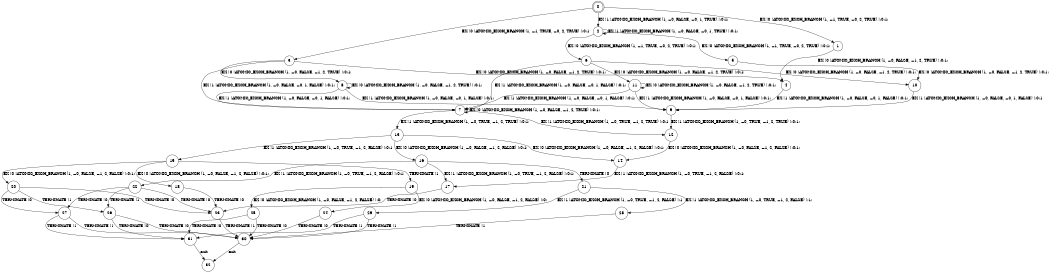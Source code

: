 digraph BCG {
size = "7, 10.5";
center = TRUE;
node [shape = circle];
0 [peripheries = 2];
0 -> 1 [label = "EX !0 !ATOMIC_EXCH_BRANCH (1, +1, TRUE, +0, 2, TRUE) !:0:1:"];
0 -> 2 [label = "EX !1 !ATOMIC_EXCH_BRANCH (1, +0, FALSE, +0, 1, TRUE) !:0:1:"];
0 -> 3 [label = "EX !0 !ATOMIC_EXCH_BRANCH (1, +1, TRUE, +0, 2, TRUE) !:0:1:"];
1 -> 4 [label = "EX !0 !ATOMIC_EXCH_BRANCH (1, +0, FALSE, +1, 2, TRUE) !:0:1:"];
2 -> 5 [label = "EX !0 !ATOMIC_EXCH_BRANCH (1, +1, TRUE, +0, 2, TRUE) !:0:1:"];
2 -> 6 [label = "EX !0 !ATOMIC_EXCH_BRANCH (1, +1, TRUE, +0, 2, TRUE) !:0:1:"];
2 -> 2 [label = "EX !1 !ATOMIC_EXCH_BRANCH (1, +0, FALSE, +0, 1, TRUE) !:0:1:"];
3 -> 4 [label = "EX !0 !ATOMIC_EXCH_BRANCH (1, +0, FALSE, +1, 2, TRUE) !:0:1:"];
3 -> 7 [label = "EX !1 !ATOMIC_EXCH_BRANCH (1, +0, FALSE, +0, 1, FALSE) !:0:1:"];
3 -> 8 [label = "EX !0 !ATOMIC_EXCH_BRANCH (1, +0, FALSE, +1, 2, TRUE) !:0:1:"];
4 -> 9 [label = "EX !1 !ATOMIC_EXCH_BRANCH (1, +0, FALSE, +0, 1, FALSE) !:0:1:"];
5 -> 10 [label = "EX !0 !ATOMIC_EXCH_BRANCH (1, +0, FALSE, +1, 2, TRUE) !:0:1:"];
6 -> 10 [label = "EX !0 !ATOMIC_EXCH_BRANCH (1, +0, FALSE, +1, 2, TRUE) !:0:1:"];
6 -> 7 [label = "EX !1 !ATOMIC_EXCH_BRANCH (1, +0, FALSE, +0, 1, FALSE) !:0:1:"];
6 -> 11 [label = "EX !0 !ATOMIC_EXCH_BRANCH (1, +0, FALSE, +1, 2, TRUE) !:0:1:"];
7 -> 12 [label = "EX !1 !ATOMIC_EXCH_BRANCH (1, +0, TRUE, +1, 2, TRUE) !:0:1:"];
7 -> 13 [label = "EX !1 !ATOMIC_EXCH_BRANCH (1, +0, TRUE, +1, 2, TRUE) !:0:1:"];
7 -> 7 [label = "EX !0 !ATOMIC_EXCH_BRANCH (1, +0, FALSE, +1, 2, TRUE) !:0:1:"];
8 -> 9 [label = "EX !1 !ATOMIC_EXCH_BRANCH (1, +0, FALSE, +0, 1, FALSE) !:0:1:"];
8 -> 7 [label = "EX !1 !ATOMIC_EXCH_BRANCH (1, +0, FALSE, +0, 1, FALSE) !:0:1:"];
8 -> 8 [label = "EX !0 !ATOMIC_EXCH_BRANCH (1, +0, FALSE, +1, 2, TRUE) !:0:1:"];
9 -> 12 [label = "EX !1 !ATOMIC_EXCH_BRANCH (1, +0, TRUE, +1, 2, TRUE) !:0:1:"];
10 -> 9 [label = "EX !1 !ATOMIC_EXCH_BRANCH (1, +0, FALSE, +0, 1, FALSE) !:0:1:"];
11 -> 9 [label = "EX !1 !ATOMIC_EXCH_BRANCH (1, +0, FALSE, +0, 1, FALSE) !:0:1:"];
11 -> 7 [label = "EX !1 !ATOMIC_EXCH_BRANCH (1, +0, FALSE, +0, 1, FALSE) !:0:1:"];
11 -> 11 [label = "EX !0 !ATOMIC_EXCH_BRANCH (1, +0, FALSE, +1, 2, TRUE) !:0:1:"];
12 -> 14 [label = "EX !0 !ATOMIC_EXCH_BRANCH (1, +0, FALSE, +1, 2, FALSE) !:0:1:"];
13 -> 14 [label = "EX !0 !ATOMIC_EXCH_BRANCH (1, +0, FALSE, +1, 2, FALSE) !:0:1:"];
13 -> 15 [label = "EX !1 !ATOMIC_EXCH_BRANCH (1, +0, TRUE, +1, 2, FALSE) !:0:1:"];
13 -> 16 [label = "EX !0 !ATOMIC_EXCH_BRANCH (1, +0, FALSE, +1, 2, FALSE) !:0:1:"];
14 -> 17 [label = "EX !1 !ATOMIC_EXCH_BRANCH (1, +0, TRUE, +1, 2, FALSE) !:0:1:"];
15 -> 18 [label = "EX !0 !ATOMIC_EXCH_BRANCH (1, +0, FALSE, +1, 2, FALSE) !:0:1:"];
15 -> 19 [label = "TERMINATE !1"];
15 -> 20 [label = "EX !0 !ATOMIC_EXCH_BRANCH (1, +0, FALSE, +1, 2, FALSE) !:0:1:"];
16 -> 17 [label = "EX !1 !ATOMIC_EXCH_BRANCH (1, +0, TRUE, +1, 2, FALSE) !:0:1:"];
16 -> 21 [label = "TERMINATE !0"];
16 -> 22 [label = "EX !1 !ATOMIC_EXCH_BRANCH (1, +0, TRUE, +1, 2, FALSE) !:0:1:"];
17 -> 23 [label = "TERMINATE !0"];
18 -> 23 [label = "TERMINATE !0"];
19 -> 24 [label = "EX !0 !ATOMIC_EXCH_BRANCH (1, +0, FALSE, +1, 2, FALSE) !:0:"];
19 -> 25 [label = "EX !0 !ATOMIC_EXCH_BRANCH (1, +0, FALSE, +1, 2, FALSE) !:0:"];
20 -> 23 [label = "TERMINATE !0"];
20 -> 26 [label = "TERMINATE !1"];
20 -> 27 [label = "TERMINATE !0"];
21 -> 28 [label = "EX !1 !ATOMIC_EXCH_BRANCH (1, +0, TRUE, +1, 2, FALSE) !:1:"];
21 -> 29 [label = "EX !1 !ATOMIC_EXCH_BRANCH (1, +0, TRUE, +1, 2, FALSE) !:1:"];
22 -> 23 [label = "TERMINATE !0"];
22 -> 26 [label = "TERMINATE !1"];
22 -> 27 [label = "TERMINATE !0"];
23 -> 30 [label = "TERMINATE !1"];
24 -> 30 [label = "TERMINATE !0"];
25 -> 30 [label = "TERMINATE !0"];
25 -> 31 [label = "TERMINATE !0"];
26 -> 30 [label = "TERMINATE !0"];
26 -> 31 [label = "TERMINATE !0"];
27 -> 30 [label = "TERMINATE !1"];
27 -> 31 [label = "TERMINATE !1"];
28 -> 30 [label = "TERMINATE !1"];
29 -> 30 [label = "TERMINATE !1"];
29 -> 31 [label = "TERMINATE !1"];
30 -> 32 [label = "exit"];
31 -> 32 [label = "exit"];
}
